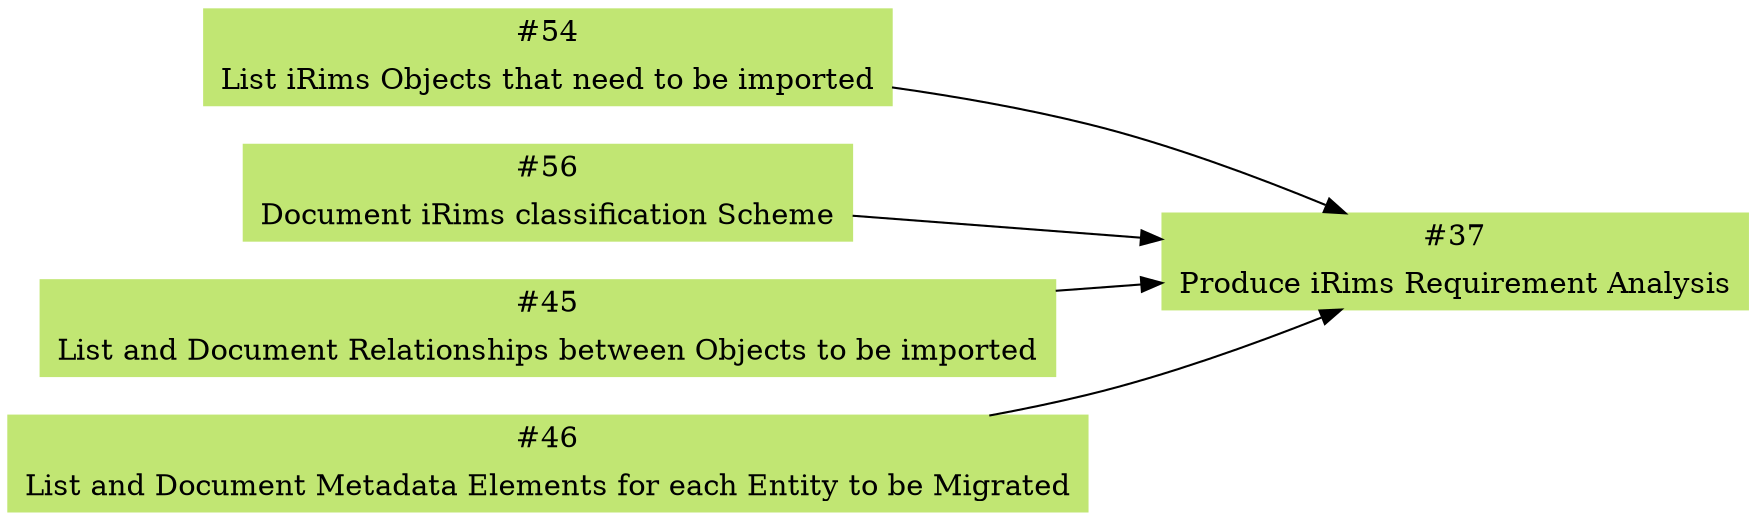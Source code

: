 digraph G{
	compound=true;
	rankdir="LR";
	node [shape=record, height=.1, style=filled, color=".22 .5 .9"]
	
	node37 [label="#37 | Produce iRims Requirement Analysis"];
	node54 [label="#54 | List iRims Objects that need to be imported"];
	node56 [label="#56 | Document iRims classification Scheme"];
	node45 [label="#45| List and Document Relationships between Objects to be imported"];
	node46 [label="#46| List and Document Metadata Elements for each Entity to be Migrated"];

	node56 -> node37;
	node46 -> node37;
	node45 -> node37;
	node54 -> node37;
	
}
